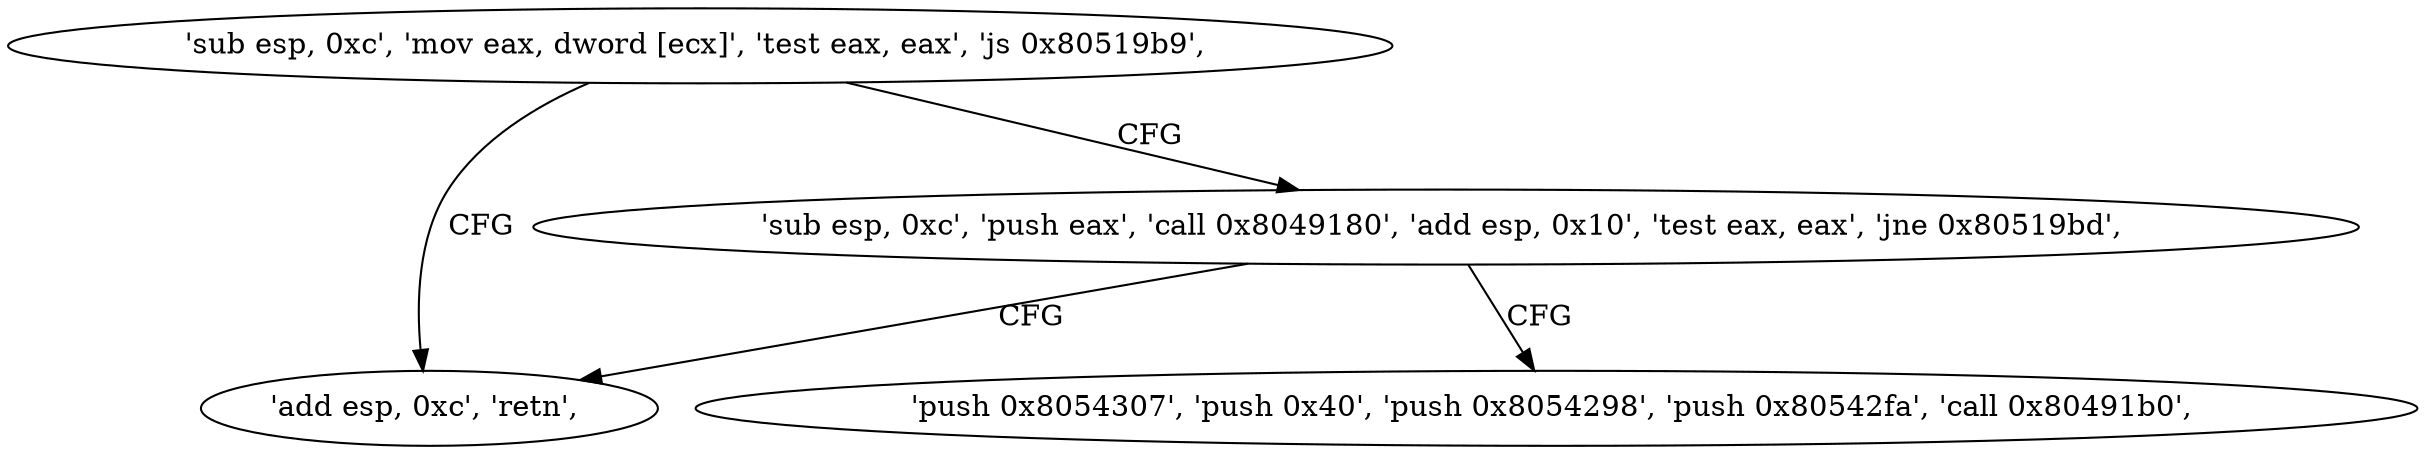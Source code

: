 digraph "func" {
"134551968" [label = "'sub esp, 0xc', 'mov eax, dword [ecx]', 'test eax, eax', 'js 0x80519b9', " ]
"134551993" [label = "'add esp, 0xc', 'retn', " ]
"134551977" [label = "'sub esp, 0xc', 'push eax', 'call 0x8049180', 'add esp, 0x10', 'test eax, eax', 'jne 0x80519bd', " ]
"134551997" [label = "'push 0x8054307', 'push 0x40', 'push 0x8054298', 'push 0x80542fa', 'call 0x80491b0', " ]
"134551968" -> "134551993" [ label = "CFG" ]
"134551968" -> "134551977" [ label = "CFG" ]
"134551977" -> "134551997" [ label = "CFG" ]
"134551977" -> "134551993" [ label = "CFG" ]
}
